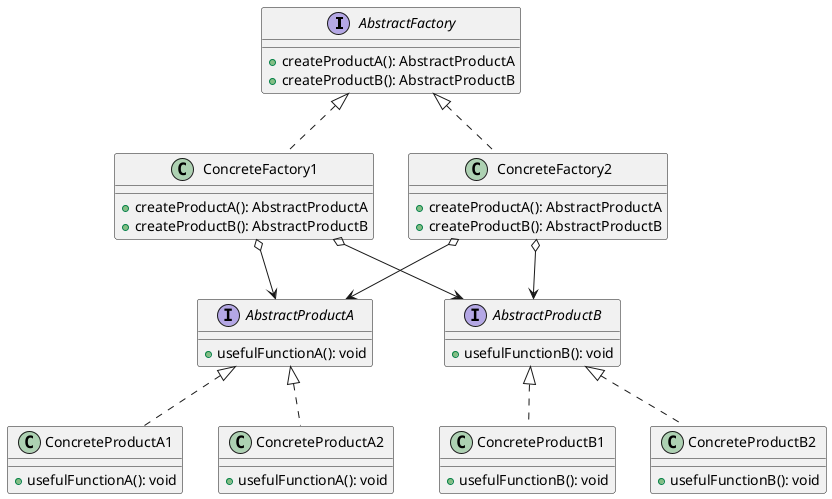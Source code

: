 @startuml
interface AbstractFactory {
    +createProductA(): AbstractProductA
    +createProductB(): AbstractProductB
}

interface AbstractProductA {
    +usefulFunctionA(): void
}

interface AbstractProductB {
    +usefulFunctionB(): void
}

class ConcreteFactory1 {
    +createProductA(): AbstractProductA
    +createProductB(): AbstractProductB
}

class ConcreteFactory2 {
    +createProductA(): AbstractProductA
    +createProductB(): AbstractProductB
}

class ConcreteProductA1 {
    +usefulFunctionA(): void
}

class ConcreteProductA2 {
    +usefulFunctionA(): void
}

class ConcreteProductB1 {
    +usefulFunctionB(): void
}

class ConcreteProductB2 {
    +usefulFunctionB(): void
}

AbstractFactory <|.. ConcreteFactory1
AbstractFactory <|.. ConcreteFactory2
AbstractProductA <|.. ConcreteProductA1
AbstractProductA <|.. ConcreteProductA2
AbstractProductB <|.. ConcreteProductB1
AbstractProductB <|.. ConcreteProductB2
ConcreteFactory1 o--> AbstractProductA
ConcreteFactory1 o--> AbstractProductB
ConcreteFactory2 o--> AbstractProductA
ConcreteFactory2 o--> AbstractProductB

@enduml
